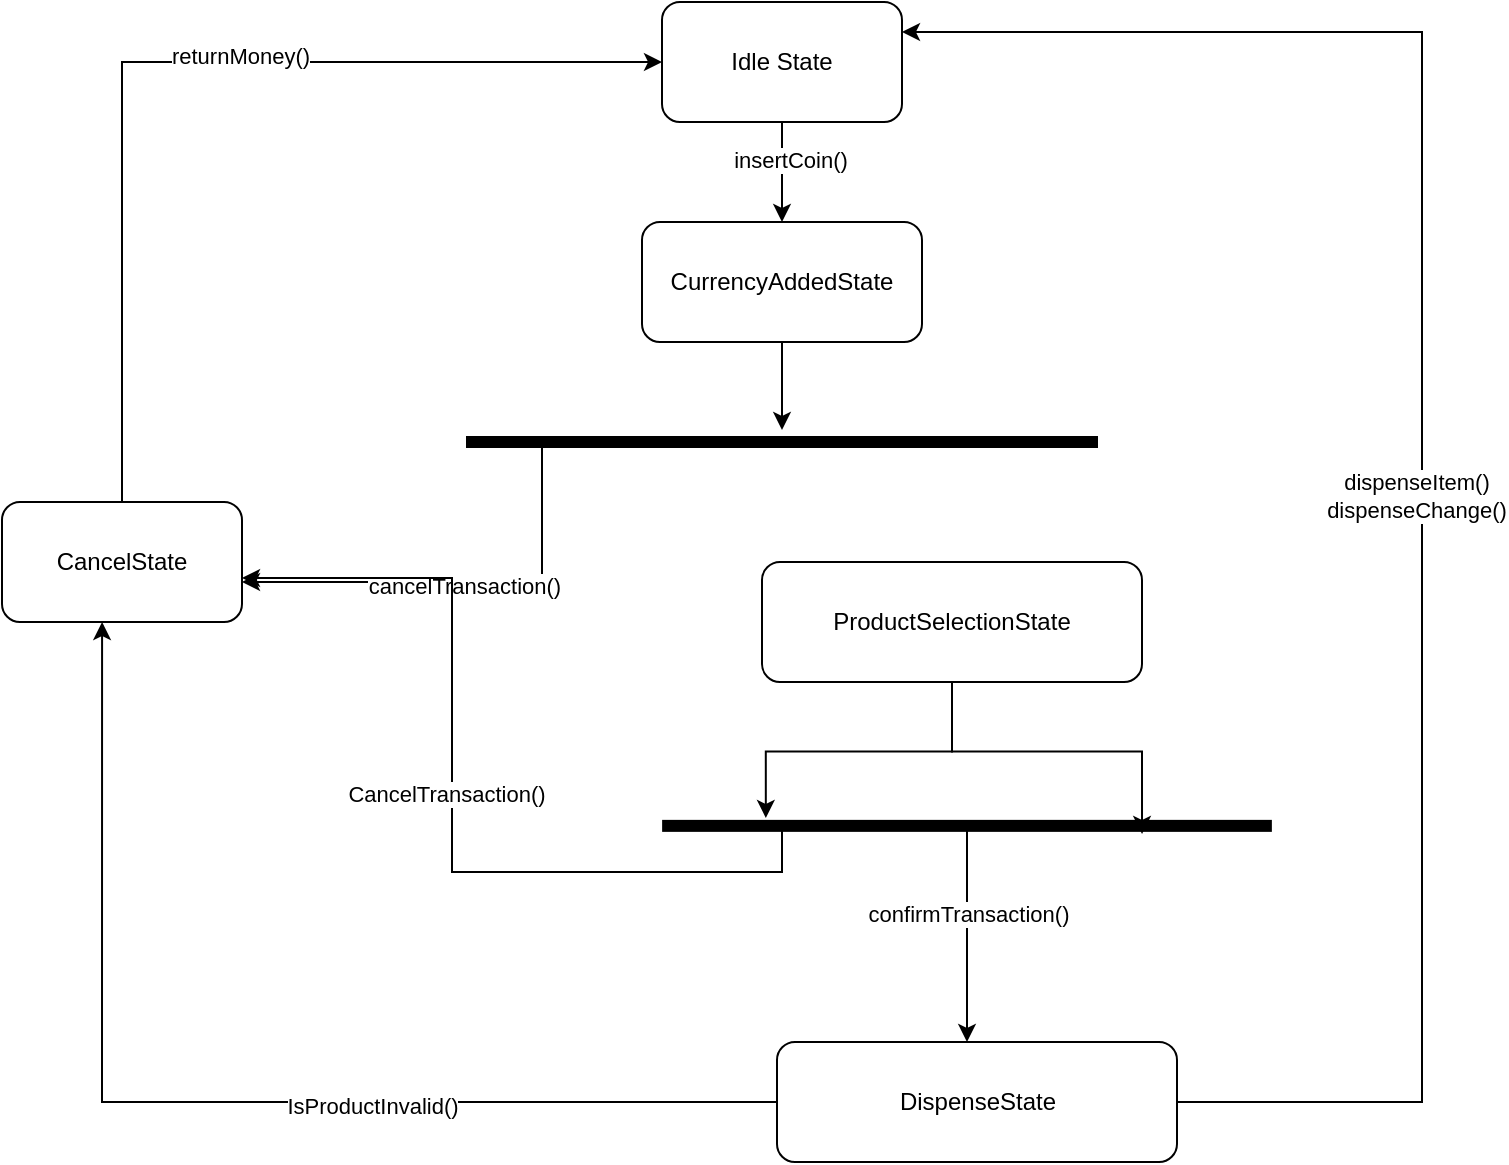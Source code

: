 <mxfile version="24.5.4" type="device">
  <diagram name="Page-1" id="uNscMXHKfM9E2932ywJ8">
    <mxGraphModel dx="1434" dy="774" grid="1" gridSize="10" guides="1" tooltips="1" connect="1" arrows="1" fold="1" page="1" pageScale="1" pageWidth="850" pageHeight="1100" math="0" shadow="0">
      <root>
        <mxCell id="0" />
        <mxCell id="1" parent="0" />
        <mxCell id="S_MXmVnjI1yAE4GTAjxb-5" style="edgeStyle=orthogonalEdgeStyle;rounded=0;orthogonalLoop=1;jettySize=auto;html=1;exitX=0.5;exitY=1;exitDx=0;exitDy=0;entryX=0.5;entryY=0;entryDx=0;entryDy=0;" edge="1" parent="1" source="S_MXmVnjI1yAE4GTAjxb-2" target="S_MXmVnjI1yAE4GTAjxb-4">
          <mxGeometry relative="1" as="geometry" />
        </mxCell>
        <mxCell id="S_MXmVnjI1yAE4GTAjxb-6" value="&lt;div&gt;insertCoin()&lt;/div&gt;" style="edgeLabel;html=1;align=center;verticalAlign=middle;resizable=0;points=[];" vertex="1" connectable="0" parent="S_MXmVnjI1yAE4GTAjxb-5">
          <mxGeometry x="-0.267" y="4" relative="1" as="geometry">
            <mxPoint as="offset" />
          </mxGeometry>
        </mxCell>
        <mxCell id="S_MXmVnjI1yAE4GTAjxb-2" value="&lt;div&gt;Idle State&lt;/div&gt;" style="rounded=1;whiteSpace=wrap;html=1;" vertex="1" parent="1">
          <mxGeometry x="360" y="70" width="120" height="60" as="geometry" />
        </mxCell>
        <mxCell id="S_MXmVnjI1yAE4GTAjxb-4" value="CurrencyAddedState" style="rounded=1;whiteSpace=wrap;html=1;" vertex="1" parent="1">
          <mxGeometry x="350" y="180" width="140" height="60" as="geometry" />
        </mxCell>
        <mxCell id="S_MXmVnjI1yAE4GTAjxb-10" style="edgeStyle=orthogonalEdgeStyle;rounded=0;orthogonalLoop=1;jettySize=auto;html=1;" edge="1" parent="1" source="S_MXmVnjI1yAE4GTAjxb-7" target="S_MXmVnjI1yAE4GTAjxb-9">
          <mxGeometry relative="1" as="geometry">
            <Array as="points">
              <mxPoint x="300" y="290" />
              <mxPoint x="300" y="360" />
              <mxPoint x="80" y="360" />
            </Array>
          </mxGeometry>
        </mxCell>
        <mxCell id="S_MXmVnjI1yAE4GTAjxb-11" value="&lt;div&gt;cancelTransaction()&lt;/div&gt;" style="edgeLabel;html=1;align=center;verticalAlign=middle;resizable=0;points=[];" vertex="1" connectable="0" parent="S_MXmVnjI1yAE4GTAjxb-10">
          <mxGeometry x="0.149" y="2" relative="1" as="geometry">
            <mxPoint x="1" as="offset" />
          </mxGeometry>
        </mxCell>
        <mxCell id="S_MXmVnjI1yAE4GTAjxb-7" value="" style="html=1;points=[];perimeter=orthogonalPerimeter;fillColor=strokeColor;rotation=-90;" vertex="1" parent="1">
          <mxGeometry x="417.5" y="132.5" width="5" height="315" as="geometry" />
        </mxCell>
        <mxCell id="S_MXmVnjI1yAE4GTAjxb-8" style="edgeStyle=orthogonalEdgeStyle;rounded=0;orthogonalLoop=1;jettySize=auto;html=1;entryX=1.7;entryY=0.5;entryDx=0;entryDy=0;entryPerimeter=0;" edge="1" parent="1" source="S_MXmVnjI1yAE4GTAjxb-4" target="S_MXmVnjI1yAE4GTAjxb-7">
          <mxGeometry relative="1" as="geometry" />
        </mxCell>
        <mxCell id="S_MXmVnjI1yAE4GTAjxb-12" style="edgeStyle=orthogonalEdgeStyle;rounded=0;orthogonalLoop=1;jettySize=auto;html=1;entryX=0;entryY=0.5;entryDx=0;entryDy=0;exitX=0.5;exitY=0;exitDx=0;exitDy=0;" edge="1" parent="1" source="S_MXmVnjI1yAE4GTAjxb-9" target="S_MXmVnjI1yAE4GTAjxb-2">
          <mxGeometry relative="1" as="geometry" />
        </mxCell>
        <mxCell id="S_MXmVnjI1yAE4GTAjxb-13" value="&lt;div&gt;returnMoney()&lt;/div&gt;" style="edgeLabel;html=1;align=center;verticalAlign=middle;resizable=0;points=[];" vertex="1" connectable="0" parent="S_MXmVnjI1yAE4GTAjxb-12">
          <mxGeometry x="0.139" y="3" relative="1" as="geometry">
            <mxPoint as="offset" />
          </mxGeometry>
        </mxCell>
        <mxCell id="S_MXmVnjI1yAE4GTAjxb-9" value="CancelState" style="rounded=1;whiteSpace=wrap;html=1;" vertex="1" parent="1">
          <mxGeometry x="30" y="320" width="120" height="60" as="geometry" />
        </mxCell>
        <mxCell id="S_MXmVnjI1yAE4GTAjxb-14" value="ProductSelectionState" style="rounded=1;whiteSpace=wrap;html=1;" vertex="1" parent="1">
          <mxGeometry x="410" y="350" width="190" height="60" as="geometry" />
        </mxCell>
        <mxCell id="S_MXmVnjI1yAE4GTAjxb-20" style="edgeStyle=orthogonalEdgeStyle;rounded=0;orthogonalLoop=1;jettySize=auto;html=1;" edge="1" parent="1" source="S_MXmVnjI1yAE4GTAjxb-15">
          <mxGeometry relative="1" as="geometry">
            <mxPoint x="512.5" y="590" as="targetPoint" />
          </mxGeometry>
        </mxCell>
        <mxCell id="S_MXmVnjI1yAE4GTAjxb-21" value="confirmTransaction()" style="edgeLabel;html=1;align=center;verticalAlign=middle;resizable=0;points=[];" vertex="1" connectable="0" parent="S_MXmVnjI1yAE4GTAjxb-20">
          <mxGeometry x="-0.216" y="-1" relative="1" as="geometry">
            <mxPoint x="1" as="offset" />
          </mxGeometry>
        </mxCell>
        <mxCell id="S_MXmVnjI1yAE4GTAjxb-15" value="" style="html=1;points=[];perimeter=orthogonalPerimeter;fillColor=strokeColor;rotation=90;" vertex="1" parent="1">
          <mxGeometry x="510" y="330" width="5" height="303.87" as="geometry" />
        </mxCell>
        <mxCell id="S_MXmVnjI1yAE4GTAjxb-16" style="edgeStyle=orthogonalEdgeStyle;rounded=0;orthogonalLoop=1;jettySize=auto;html=1;entryX=1.313;entryY=0.212;entryDx=0;entryDy=0;entryPerimeter=0;" edge="1" parent="1" source="S_MXmVnjI1yAE4GTAjxb-14" target="S_MXmVnjI1yAE4GTAjxb-15">
          <mxGeometry relative="1" as="geometry" />
        </mxCell>
        <mxCell id="S_MXmVnjI1yAE4GTAjxb-17" style="edgeStyle=orthogonalEdgeStyle;rounded=0;orthogonalLoop=1;jettySize=auto;html=1;exitX=0.5;exitY=1;exitDx=0;exitDy=0;entryX=-0.287;entryY=0.831;entryDx=0;entryDy=0;entryPerimeter=0;" edge="1" parent="1" source="S_MXmVnjI1yAE4GTAjxb-14" target="S_MXmVnjI1yAE4GTAjxb-15">
          <mxGeometry relative="1" as="geometry" />
        </mxCell>
        <mxCell id="S_MXmVnjI1yAE4GTAjxb-18" style="edgeStyle=orthogonalEdgeStyle;rounded=0;orthogonalLoop=1;jettySize=auto;html=1;entryX=1;entryY=0.633;entryDx=0;entryDy=0;entryPerimeter=0;exitX=0.913;exitY=0.508;exitDx=0;exitDy=0;exitPerimeter=0;" edge="1" parent="1" source="S_MXmVnjI1yAE4GTAjxb-15" target="S_MXmVnjI1yAE4GTAjxb-9">
          <mxGeometry relative="1" as="geometry">
            <mxPoint x="350" y="560" as="sourcePoint" />
            <Array as="points">
              <mxPoint x="420" y="484" />
              <mxPoint x="420" y="505" />
              <mxPoint x="255" y="505" />
              <mxPoint x="255" y="358" />
            </Array>
          </mxGeometry>
        </mxCell>
        <mxCell id="S_MXmVnjI1yAE4GTAjxb-19" value="CancelTransaction()" style="edgeLabel;html=1;align=center;verticalAlign=middle;resizable=0;points=[];" vertex="1" connectable="0" parent="S_MXmVnjI1yAE4GTAjxb-18">
          <mxGeometry x="0.193" y="3" relative="1" as="geometry">
            <mxPoint as="offset" />
          </mxGeometry>
        </mxCell>
        <mxCell id="S_MXmVnjI1yAE4GTAjxb-23" style="edgeStyle=orthogonalEdgeStyle;rounded=0;orthogonalLoop=1;jettySize=auto;html=1;entryX=1;entryY=0.25;entryDx=0;entryDy=0;" edge="1" parent="1" source="S_MXmVnjI1yAE4GTAjxb-22" target="S_MXmVnjI1yAE4GTAjxb-2">
          <mxGeometry relative="1" as="geometry">
            <Array as="points">
              <mxPoint x="740" y="620" />
              <mxPoint x="740" y="85" />
            </Array>
          </mxGeometry>
        </mxCell>
        <mxCell id="S_MXmVnjI1yAE4GTAjxb-24" value="dispenseItem()&lt;br&gt;dispenseChange()" style="edgeLabel;html=1;align=center;verticalAlign=middle;resizable=0;points=[];" vertex="1" connectable="0" parent="S_MXmVnjI1yAE4GTAjxb-23">
          <mxGeometry x="-0.072" y="3" relative="1" as="geometry">
            <mxPoint as="offset" />
          </mxGeometry>
        </mxCell>
        <mxCell id="S_MXmVnjI1yAE4GTAjxb-22" value="&lt;div&gt;DispenseState&lt;/div&gt;" style="rounded=1;whiteSpace=wrap;html=1;" vertex="1" parent="1">
          <mxGeometry x="417.5" y="590" width="200" height="60" as="geometry" />
        </mxCell>
        <mxCell id="S_MXmVnjI1yAE4GTAjxb-25" style="edgeStyle=orthogonalEdgeStyle;rounded=0;orthogonalLoop=1;jettySize=auto;html=1;entryX=0.417;entryY=1;entryDx=0;entryDy=0;entryPerimeter=0;" edge="1" parent="1" source="S_MXmVnjI1yAE4GTAjxb-22" target="S_MXmVnjI1yAE4GTAjxb-9">
          <mxGeometry relative="1" as="geometry" />
        </mxCell>
        <mxCell id="S_MXmVnjI1yAE4GTAjxb-26" value="IsProductInvalid()" style="edgeLabel;html=1;align=center;verticalAlign=middle;resizable=0;points=[];" vertex="1" connectable="0" parent="S_MXmVnjI1yAE4GTAjxb-25">
          <mxGeometry x="-0.295" y="2" relative="1" as="geometry">
            <mxPoint x="1" as="offset" />
          </mxGeometry>
        </mxCell>
      </root>
    </mxGraphModel>
  </diagram>
</mxfile>
